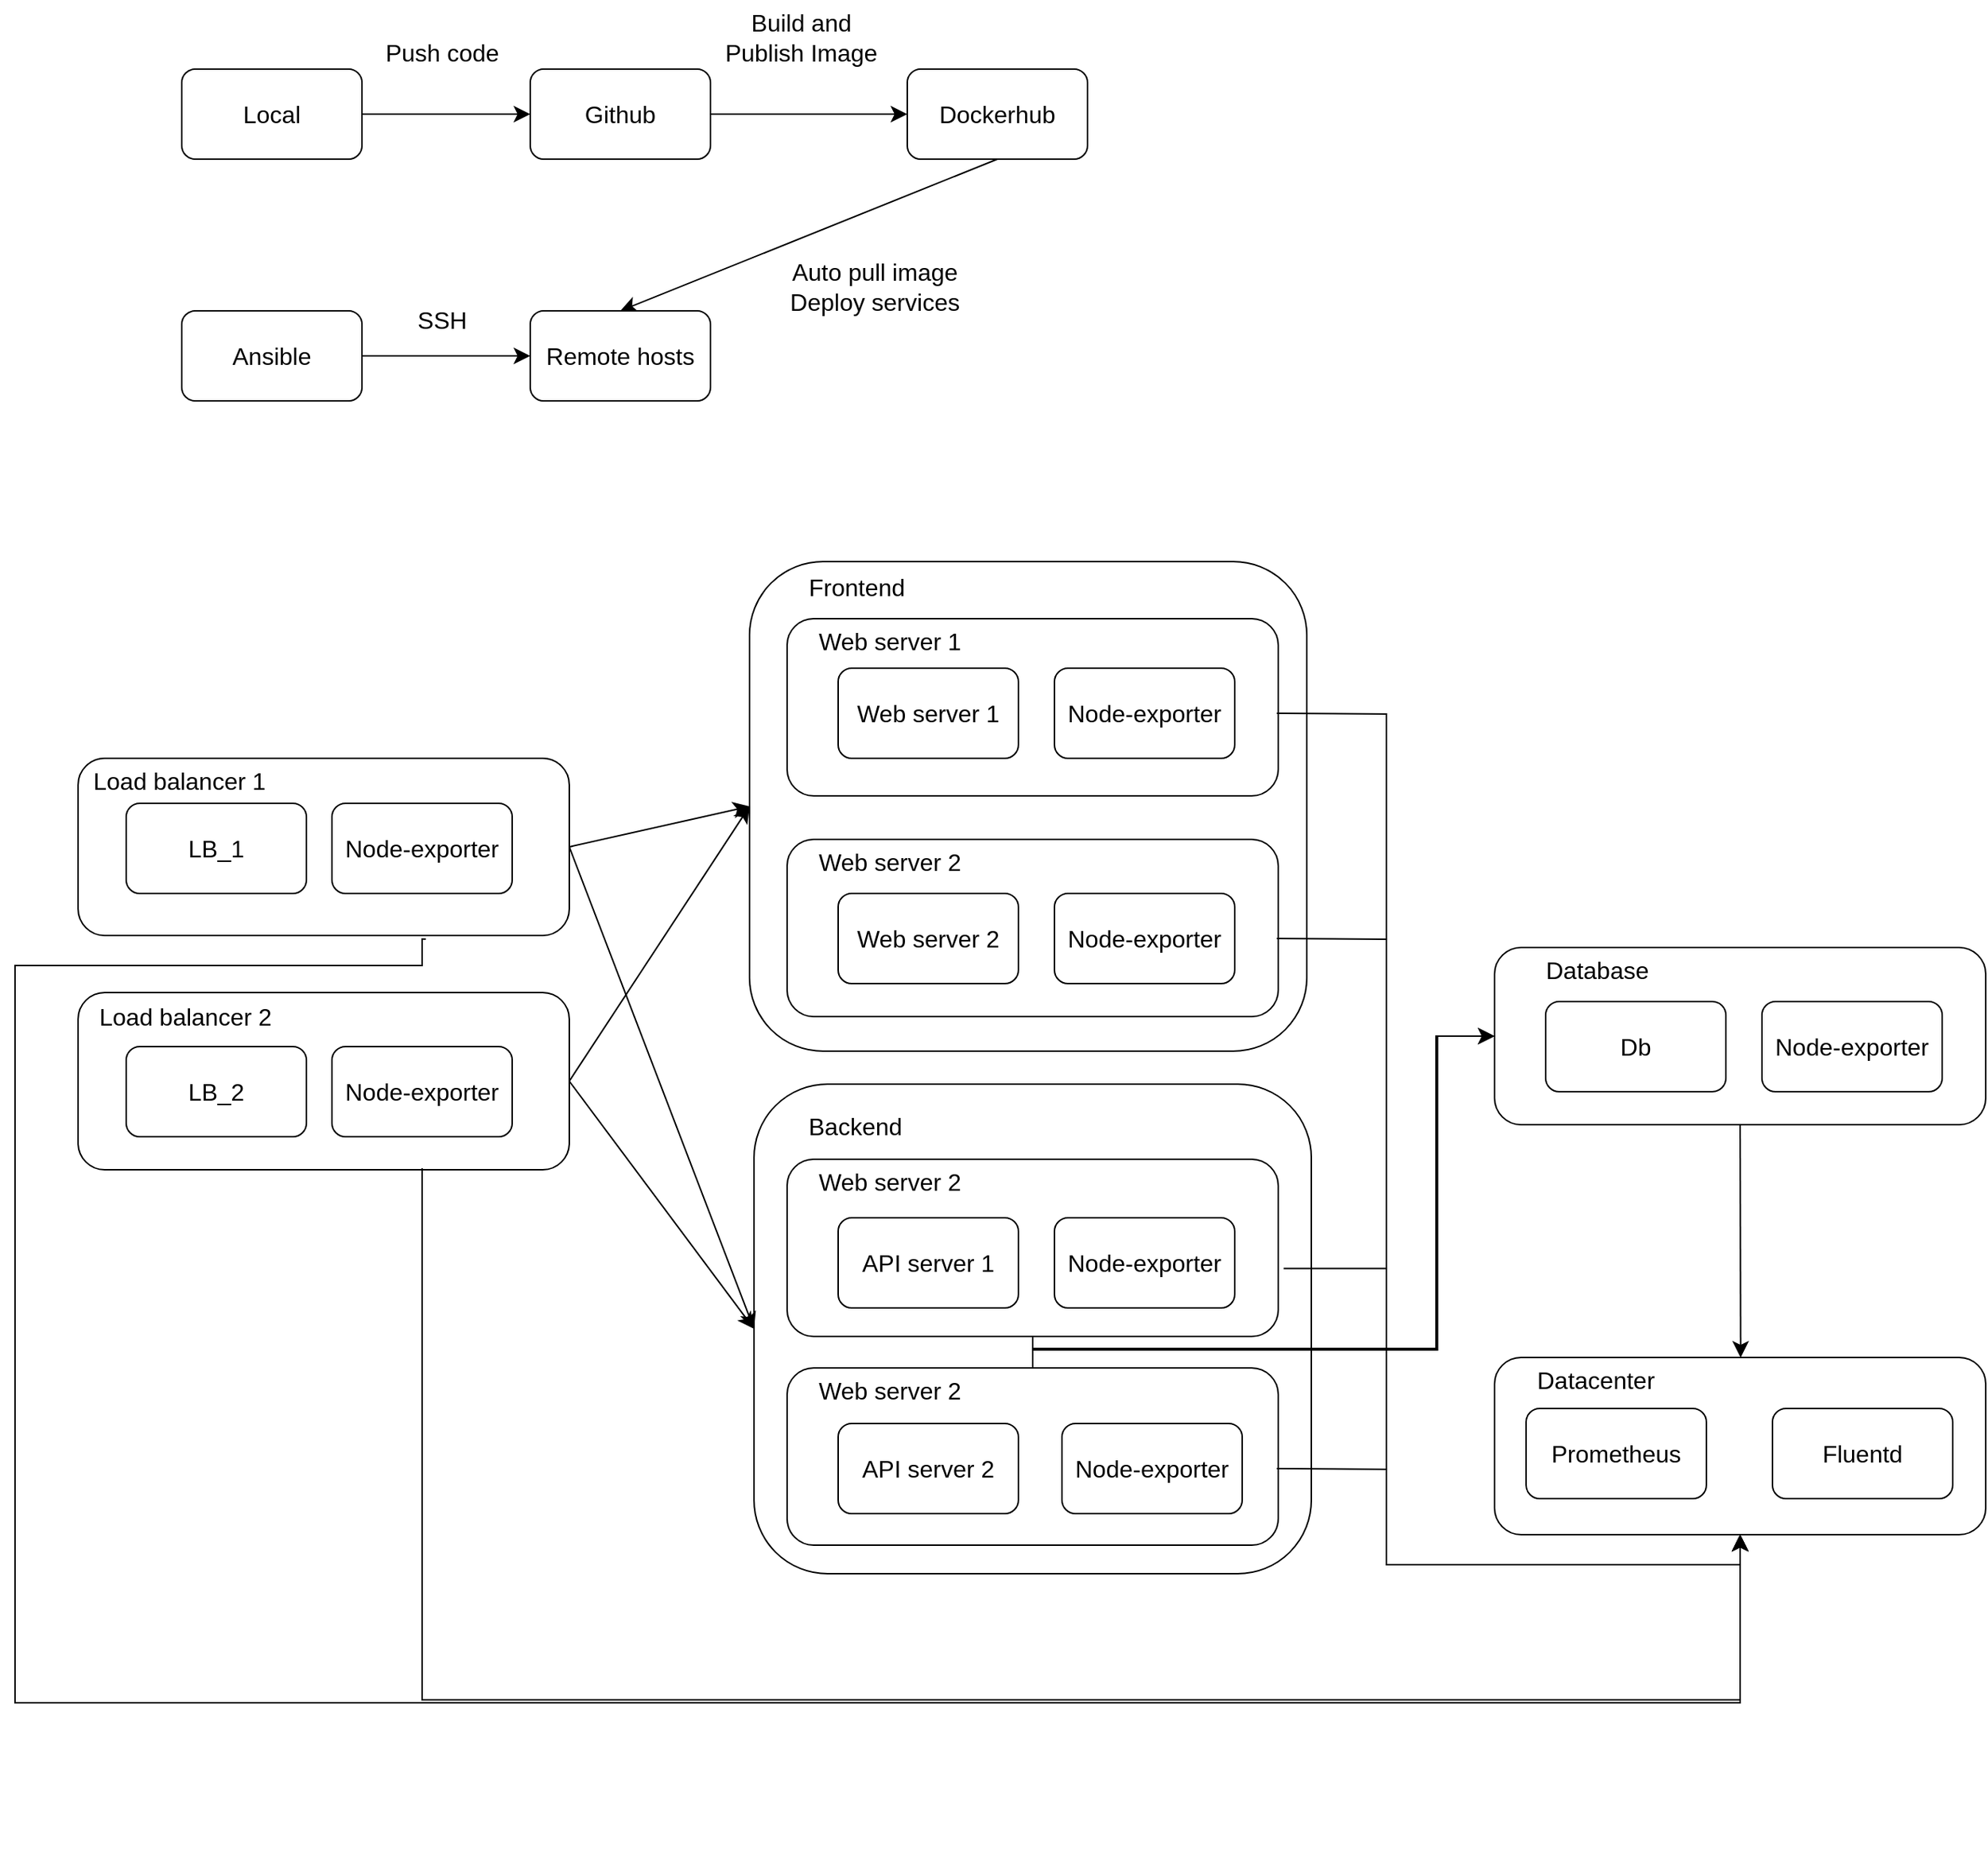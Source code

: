 <mxfile version="21.3.4" type="device">
  <diagram name="Page-1" id="Ar8BJN4ksm3s8KqFMazd">
    <mxGraphModel dx="1753" dy="2505" grid="0" gridSize="10" guides="1" tooltips="1" connect="1" arrows="1" fold="1" page="0" pageScale="1" pageWidth="850" pageHeight="1100" math="0" shadow="0">
      <root>
        <mxCell id="0" />
        <mxCell id="1" parent="0" />
        <mxCell id="a4YqFoHQEMPrXh8h_n9O-56" value="" style="rounded=1;whiteSpace=wrap;html=1;fontSize=16;" vertex="1" parent="1">
          <mxGeometry x="172" y="542" width="371" height="326" as="geometry" />
        </mxCell>
        <mxCell id="a4YqFoHQEMPrXh8h_n9O-51" value="" style="rounded=1;whiteSpace=wrap;html=1;fontSize=16;" vertex="1" parent="1">
          <mxGeometry x="169" y="194" width="371" height="326" as="geometry" />
        </mxCell>
        <mxCell id="a4YqFoHQEMPrXh8h_n9O-68" style="edgeStyle=none;curved=1;rounded=0;orthogonalLoop=1;jettySize=auto;html=1;exitX=0.5;exitY=1;exitDx=0;exitDy=0;entryX=0.501;entryY=0.001;entryDx=0;entryDy=0;entryPerimeter=0;fontSize=12;startSize=8;endSize=8;" edge="1" parent="1" source="a4YqFoHQEMPrXh8h_n9O-49" target="a4YqFoHQEMPrXh8h_n9O-35">
          <mxGeometry relative="1" as="geometry" />
        </mxCell>
        <mxCell id="a4YqFoHQEMPrXh8h_n9O-49" value="" style="rounded=1;whiteSpace=wrap;html=1;fontSize=16;" vertex="1" parent="1">
          <mxGeometry x="665" y="451" width="327" height="118" as="geometry" />
        </mxCell>
        <mxCell id="a4YqFoHQEMPrXh8h_n9O-50" value="Database" style="text;html=1;align=center;verticalAlign=middle;resizable=0;points=[];autosize=1;strokeColor=none;fillColor=none;fontSize=16;" vertex="1" parent="1">
          <mxGeometry x="689" y="450" width="87" height="31" as="geometry" />
        </mxCell>
        <mxCell id="a4YqFoHQEMPrXh8h_n9O-72" style="edgeStyle=orthogonalEdgeStyle;rounded=0;orthogonalLoop=1;jettySize=auto;html=1;exitX=0.5;exitY=0;exitDx=0;exitDy=0;entryX=0;entryY=0.5;entryDx=0;entryDy=0;fontSize=12;startSize=8;endSize=8;" edge="1" parent="1" source="a4YqFoHQEMPrXh8h_n9O-47" target="a4YqFoHQEMPrXh8h_n9O-49">
          <mxGeometry relative="1" as="geometry">
            <Array as="points">
              <mxPoint x="358" y="718" />
              <mxPoint x="626" y="718" />
              <mxPoint x="626" y="510" />
            </Array>
          </mxGeometry>
        </mxCell>
        <mxCell id="a4YqFoHQEMPrXh8h_n9O-47" value="" style="rounded=1;whiteSpace=wrap;html=1;fontSize=16;" vertex="1" parent="1">
          <mxGeometry x="194" y="731" width="327" height="118" as="geometry" />
        </mxCell>
        <mxCell id="a4YqFoHQEMPrXh8h_n9O-48" value="Web server 2" style="text;html=1;align=center;verticalAlign=middle;resizable=0;points=[];autosize=1;strokeColor=none;fillColor=none;fontSize=16;" vertex="1" parent="1">
          <mxGeometry x="205" y="730" width="113" height="31" as="geometry" />
        </mxCell>
        <mxCell id="a4YqFoHQEMPrXh8h_n9O-71" style="edgeStyle=orthogonalEdgeStyle;rounded=0;orthogonalLoop=1;jettySize=auto;html=1;exitX=0.5;exitY=1;exitDx=0;exitDy=0;entryX=0;entryY=0.5;entryDx=0;entryDy=0;fontSize=12;startSize=8;endSize=8;" edge="1" parent="1" source="a4YqFoHQEMPrXh8h_n9O-45" target="a4YqFoHQEMPrXh8h_n9O-49">
          <mxGeometry relative="1" as="geometry">
            <Array as="points">
              <mxPoint x="358" y="719" />
              <mxPoint x="627" y="719" />
              <mxPoint x="627" y="510" />
            </Array>
          </mxGeometry>
        </mxCell>
        <mxCell id="a4YqFoHQEMPrXh8h_n9O-45" value="" style="rounded=1;whiteSpace=wrap;html=1;fontSize=16;" vertex="1" parent="1">
          <mxGeometry x="194" y="592" width="327" height="118" as="geometry" />
        </mxCell>
        <mxCell id="a4YqFoHQEMPrXh8h_n9O-46" value="Web server 2" style="text;html=1;align=center;verticalAlign=middle;resizable=0;points=[];autosize=1;strokeColor=none;fillColor=none;fontSize=16;" vertex="1" parent="1">
          <mxGeometry x="205" y="591" width="113" height="31" as="geometry" />
        </mxCell>
        <mxCell id="a4YqFoHQEMPrXh8h_n9O-41" value="" style="rounded=1;whiteSpace=wrap;html=1;fontSize=16;" vertex="1" parent="1">
          <mxGeometry x="194" y="379" width="327" height="118" as="geometry" />
        </mxCell>
        <mxCell id="a4YqFoHQEMPrXh8h_n9O-37" value="" style="rounded=1;whiteSpace=wrap;html=1;fontSize=16;" vertex="1" parent="1">
          <mxGeometry x="194" y="232" width="327" height="118" as="geometry" />
        </mxCell>
        <mxCell id="a4YqFoHQEMPrXh8h_n9O-35" value="" style="rounded=1;whiteSpace=wrap;html=1;fontSize=16;" vertex="1" parent="1">
          <mxGeometry x="665" y="724" width="327" height="118" as="geometry" />
        </mxCell>
        <mxCell id="a4YqFoHQEMPrXh8h_n9O-59" style="edgeStyle=none;curved=1;rounded=0;orthogonalLoop=1;jettySize=auto;html=1;exitX=1;exitY=0.5;exitDx=0;exitDy=0;entryX=0;entryY=0.5;entryDx=0;entryDy=0;fontSize=12;startSize=8;endSize=8;" edge="1" parent="1" source="a4YqFoHQEMPrXh8h_n9O-34" target="a4YqFoHQEMPrXh8h_n9O-51">
          <mxGeometry relative="1" as="geometry" />
        </mxCell>
        <mxCell id="a4YqFoHQEMPrXh8h_n9O-60" style="edgeStyle=none;curved=1;rounded=0;orthogonalLoop=1;jettySize=auto;html=1;exitX=1;exitY=0.5;exitDx=0;exitDy=0;entryX=0;entryY=0.5;entryDx=0;entryDy=0;fontSize=12;startSize=8;endSize=8;" edge="1" parent="1" source="a4YqFoHQEMPrXh8h_n9O-34" target="a4YqFoHQEMPrXh8h_n9O-56">
          <mxGeometry relative="1" as="geometry" />
        </mxCell>
        <mxCell id="a4YqFoHQEMPrXh8h_n9O-34" value="" style="rounded=1;whiteSpace=wrap;html=1;fontSize=16;" vertex="1" parent="1">
          <mxGeometry x="-278" y="481" width="327" height="118" as="geometry" />
        </mxCell>
        <mxCell id="a4YqFoHQEMPrXh8h_n9O-57" style="edgeStyle=none;curved=1;rounded=0;orthogonalLoop=1;jettySize=auto;html=1;exitX=1;exitY=0.5;exitDx=0;exitDy=0;entryX=0;entryY=0.5;entryDx=0;entryDy=0;fontSize=12;startSize=8;endSize=8;" edge="1" parent="1" source="a4YqFoHQEMPrXh8h_n9O-31" target="a4YqFoHQEMPrXh8h_n9O-51">
          <mxGeometry relative="1" as="geometry" />
        </mxCell>
        <mxCell id="a4YqFoHQEMPrXh8h_n9O-58" style="edgeStyle=none;curved=1;rounded=0;orthogonalLoop=1;jettySize=auto;html=1;exitX=1;exitY=0.5;exitDx=0;exitDy=0;entryX=0;entryY=0.5;entryDx=0;entryDy=0;fontSize=12;startSize=8;endSize=8;" edge="1" parent="1" source="a4YqFoHQEMPrXh8h_n9O-31" target="a4YqFoHQEMPrXh8h_n9O-56">
          <mxGeometry relative="1" as="geometry" />
        </mxCell>
        <mxCell id="a4YqFoHQEMPrXh8h_n9O-31" value="" style="rounded=1;whiteSpace=wrap;html=1;fontSize=16;" vertex="1" parent="1">
          <mxGeometry x="-278" y="325" width="327" height="118" as="geometry" />
        </mxCell>
        <mxCell id="a4YqFoHQEMPrXh8h_n9O-6" style="edgeStyle=none;curved=1;rounded=0;orthogonalLoop=1;jettySize=auto;html=1;entryX=0;entryY=0.5;entryDx=0;entryDy=0;fontSize=12;startSize=8;endSize=8;" edge="1" parent="1" source="a4YqFoHQEMPrXh8h_n9O-1" target="a4YqFoHQEMPrXh8h_n9O-5">
          <mxGeometry relative="1" as="geometry" />
        </mxCell>
        <mxCell id="a4YqFoHQEMPrXh8h_n9O-1" value="Local" style="rounded=1;whiteSpace=wrap;html=1;fontSize=16;" vertex="1" parent="1">
          <mxGeometry x="-209" y="-134" width="120" height="60" as="geometry" />
        </mxCell>
        <mxCell id="a4YqFoHQEMPrXh8h_n9O-12" style="edgeStyle=none;curved=1;rounded=0;orthogonalLoop=1;jettySize=auto;html=1;entryX=0.5;entryY=0;entryDx=0;entryDy=0;fontSize=12;startSize=8;endSize=8;exitX=0.5;exitY=1;exitDx=0;exitDy=0;" edge="1" parent="1" source="a4YqFoHQEMPrXh8h_n9O-3" target="a4YqFoHQEMPrXh8h_n9O-10">
          <mxGeometry relative="1" as="geometry" />
        </mxCell>
        <mxCell id="a4YqFoHQEMPrXh8h_n9O-3" value="Dockerhub" style="rounded=1;whiteSpace=wrap;html=1;fontSize=16;" vertex="1" parent="1">
          <mxGeometry x="274" y="-134" width="120" height="60" as="geometry" />
        </mxCell>
        <mxCell id="a4YqFoHQEMPrXh8h_n9O-11" style="edgeStyle=none;curved=1;rounded=0;orthogonalLoop=1;jettySize=auto;html=1;entryX=0;entryY=0.5;entryDx=0;entryDy=0;fontSize=12;startSize=8;endSize=8;" edge="1" parent="1" source="a4YqFoHQEMPrXh8h_n9O-4" target="a4YqFoHQEMPrXh8h_n9O-10">
          <mxGeometry relative="1" as="geometry" />
        </mxCell>
        <mxCell id="a4YqFoHQEMPrXh8h_n9O-4" value="Ansible" style="rounded=1;whiteSpace=wrap;html=1;fontSize=16;" vertex="1" parent="1">
          <mxGeometry x="-209" y="27" width="120" height="60" as="geometry" />
        </mxCell>
        <mxCell id="a4YqFoHQEMPrXh8h_n9O-7" style="edgeStyle=none;curved=1;rounded=0;orthogonalLoop=1;jettySize=auto;html=1;exitX=1;exitY=0.5;exitDx=0;exitDy=0;fontSize=12;startSize=8;endSize=8;" edge="1" parent="1" source="a4YqFoHQEMPrXh8h_n9O-5" target="a4YqFoHQEMPrXh8h_n9O-3">
          <mxGeometry relative="1" as="geometry" />
        </mxCell>
        <mxCell id="a4YqFoHQEMPrXh8h_n9O-5" value="Github" style="rounded=1;whiteSpace=wrap;html=1;fontSize=16;" vertex="1" parent="1">
          <mxGeometry x="23" y="-134" width="120" height="60" as="geometry" />
        </mxCell>
        <mxCell id="a4YqFoHQEMPrXh8h_n9O-8" value="Push code" style="text;html=1;align=center;verticalAlign=middle;resizable=0;points=[];autosize=1;strokeColor=none;fillColor=none;fontSize=16;" vertex="1" parent="1">
          <mxGeometry x="-83" y="-161" width="94" height="31" as="geometry" />
        </mxCell>
        <mxCell id="a4YqFoHQEMPrXh8h_n9O-9" value="Build and &lt;br&gt;Publish Image" style="text;html=1;align=center;verticalAlign=middle;resizable=0;points=[];autosize=1;strokeColor=none;fillColor=none;fontSize=16;" vertex="1" parent="1">
          <mxGeometry x="143" y="-180" width="119" height="50" as="geometry" />
        </mxCell>
        <mxCell id="a4YqFoHQEMPrXh8h_n9O-10" value="Remote hosts" style="rounded=1;whiteSpace=wrap;html=1;fontSize=16;" vertex="1" parent="1">
          <mxGeometry x="23" y="27" width="120" height="60" as="geometry" />
        </mxCell>
        <mxCell id="a4YqFoHQEMPrXh8h_n9O-14" value="SSH" style="text;html=1;align=center;verticalAlign=middle;resizable=0;points=[];autosize=1;strokeColor=none;fillColor=none;fontSize=16;" vertex="1" parent="1">
          <mxGeometry x="-61.5" y="17" width="51" height="31" as="geometry" />
        </mxCell>
        <mxCell id="a4YqFoHQEMPrXh8h_n9O-15" value="Auto pull image&lt;br&gt;Deploy services" style="text;html=1;align=center;verticalAlign=middle;resizable=0;points=[];autosize=1;strokeColor=none;fillColor=none;fontSize=16;" vertex="1" parent="1">
          <mxGeometry x="186" y="-14" width="131" height="50" as="geometry" />
        </mxCell>
        <mxCell id="a4YqFoHQEMPrXh8h_n9O-16" value="LB_1" style="rounded=1;whiteSpace=wrap;html=1;fontSize=16;" vertex="1" parent="1">
          <mxGeometry x="-246" y="355" width="120" height="60" as="geometry" />
        </mxCell>
        <mxCell id="a4YqFoHQEMPrXh8h_n9O-17" value="LB_2" style="rounded=1;whiteSpace=wrap;html=1;fontSize=16;" vertex="1" parent="1">
          <mxGeometry x="-246" y="517" width="120" height="60" as="geometry" />
        </mxCell>
        <mxCell id="a4YqFoHQEMPrXh8h_n9O-18" value="Web server 1" style="rounded=1;whiteSpace=wrap;html=1;fontSize=16;" vertex="1" parent="1">
          <mxGeometry x="228" y="265" width="120" height="60" as="geometry" />
        </mxCell>
        <mxCell id="a4YqFoHQEMPrXh8h_n9O-20" value="Web server 2" style="rounded=1;whiteSpace=wrap;html=1;fontSize=16;" vertex="1" parent="1">
          <mxGeometry x="228" y="415" width="120" height="60" as="geometry" />
        </mxCell>
        <mxCell id="a4YqFoHQEMPrXh8h_n9O-21" value="API server 1" style="rounded=1;whiteSpace=wrap;html=1;fontSize=16;" vertex="1" parent="1">
          <mxGeometry x="228" y="631" width="120" height="60" as="geometry" />
        </mxCell>
        <mxCell id="a4YqFoHQEMPrXh8h_n9O-22" value="API server 2" style="rounded=1;whiteSpace=wrap;html=1;fontSize=16;" vertex="1" parent="1">
          <mxGeometry x="228" y="768" width="120" height="60" as="geometry" />
        </mxCell>
        <mxCell id="a4YqFoHQEMPrXh8h_n9O-23" value="Prometheus" style="rounded=1;whiteSpace=wrap;html=1;fontSize=16;" vertex="1" parent="1">
          <mxGeometry x="686" y="758" width="120" height="60" as="geometry" />
        </mxCell>
        <mxCell id="a4YqFoHQEMPrXh8h_n9O-24" value="Fluentd" style="rounded=1;whiteSpace=wrap;html=1;fontSize=16;" vertex="1" parent="1">
          <mxGeometry x="850" y="758" width="120" height="60" as="geometry" />
        </mxCell>
        <mxCell id="a4YqFoHQEMPrXh8h_n9O-61" style="edgeStyle=orthogonalEdgeStyle;curved=1;rounded=0;orthogonalLoop=1;jettySize=auto;html=1;entryX=0.5;entryY=1;entryDx=0;entryDy=0;fontSize=12;startSize=8;endSize=8;strokeColor=none;" edge="1" parent="1" source="a4YqFoHQEMPrXh8h_n9O-25" target="a4YqFoHQEMPrXh8h_n9O-23">
          <mxGeometry relative="1" as="geometry">
            <Array as="points">
              <mxPoint x="-256" y="385" />
              <mxPoint x="-256" y="1063" />
              <mxPoint x="746" y="1063" />
            </Array>
          </mxGeometry>
        </mxCell>
        <mxCell id="a4YqFoHQEMPrXh8h_n9O-62" style="edgeStyle=orthogonalEdgeStyle;rounded=0;orthogonalLoop=1;jettySize=auto;html=1;exitX=0.708;exitY=1.02;exitDx=0;exitDy=0;entryX=0.5;entryY=1;entryDx=0;entryDy=0;fontSize=12;startSize=8;endSize=8;exitPerimeter=0;" edge="1" parent="1" source="a4YqFoHQEMPrXh8h_n9O-31" target="a4YqFoHQEMPrXh8h_n9O-35">
          <mxGeometry relative="1" as="geometry">
            <Array as="points">
              <mxPoint x="-49" y="445" />
              <mxPoint x="-49" y="463" />
              <mxPoint x="-320" y="463" />
              <mxPoint x="-320" y="954" />
              <mxPoint x="828" y="954" />
            </Array>
          </mxGeometry>
        </mxCell>
        <mxCell id="a4YqFoHQEMPrXh8h_n9O-25" value="Node-exporter" style="rounded=1;whiteSpace=wrap;html=1;fontSize=16;" vertex="1" parent="1">
          <mxGeometry x="-109" y="355" width="120" height="60" as="geometry" />
        </mxCell>
        <mxCell id="a4YqFoHQEMPrXh8h_n9O-63" style="edgeStyle=orthogonalEdgeStyle;rounded=0;orthogonalLoop=1;jettySize=auto;html=1;entryX=0.5;entryY=1;entryDx=0;entryDy=0;fontSize=12;startSize=8;endSize=8;" edge="1" parent="1" target="a4YqFoHQEMPrXh8h_n9O-35">
          <mxGeometry relative="1" as="geometry">
            <mxPoint x="-49" y="598" as="sourcePoint" />
            <Array as="points">
              <mxPoint x="-49" y="952" />
              <mxPoint x="828" y="952" />
            </Array>
          </mxGeometry>
        </mxCell>
        <mxCell id="a4YqFoHQEMPrXh8h_n9O-26" value="Node-exporter" style="rounded=1;whiteSpace=wrap;html=1;fontSize=16;" vertex="1" parent="1">
          <mxGeometry x="-109" y="517" width="120" height="60" as="geometry" />
        </mxCell>
        <mxCell id="a4YqFoHQEMPrXh8h_n9O-64" style="edgeStyle=orthogonalEdgeStyle;rounded=0;orthogonalLoop=1;jettySize=auto;html=1;entryX=0.5;entryY=1;entryDx=0;entryDy=0;fontSize=12;startSize=8;endSize=8;" edge="1" parent="1" target="a4YqFoHQEMPrXh8h_n9O-35">
          <mxGeometry relative="1" as="geometry">
            <mxPoint x="520" y="295" as="sourcePoint" />
          </mxGeometry>
        </mxCell>
        <mxCell id="a4YqFoHQEMPrXh8h_n9O-27" value="Node-exporter" style="rounded=1;whiteSpace=wrap;html=1;fontSize=16;" vertex="1" parent="1">
          <mxGeometry x="372" y="265" width="120" height="60" as="geometry" />
        </mxCell>
        <mxCell id="a4YqFoHQEMPrXh8h_n9O-65" style="edgeStyle=orthogonalEdgeStyle;rounded=0;orthogonalLoop=1;jettySize=auto;html=1;entryX=0.5;entryY=1;entryDx=0;entryDy=0;fontSize=12;startSize=8;endSize=8;" edge="1" parent="1" target="a4YqFoHQEMPrXh8h_n9O-35">
          <mxGeometry relative="1" as="geometry">
            <mxPoint x="520" y="445" as="sourcePoint" />
          </mxGeometry>
        </mxCell>
        <mxCell id="a4YqFoHQEMPrXh8h_n9O-28" value="Node-exporter" style="rounded=1;whiteSpace=wrap;html=1;fontSize=16;" vertex="1" parent="1">
          <mxGeometry x="372" y="415" width="120" height="60" as="geometry" />
        </mxCell>
        <mxCell id="a4YqFoHQEMPrXh8h_n9O-66" style="edgeStyle=orthogonalEdgeStyle;rounded=0;orthogonalLoop=1;jettySize=auto;html=1;entryX=0.5;entryY=1;entryDx=0;entryDy=0;fontSize=12;startSize=8;endSize=8;exitX=1.011;exitY=0.616;exitDx=0;exitDy=0;exitPerimeter=0;" edge="1" parent="1" source="a4YqFoHQEMPrXh8h_n9O-45" target="a4YqFoHQEMPrXh8h_n9O-35">
          <mxGeometry relative="1" as="geometry" />
        </mxCell>
        <mxCell id="a4YqFoHQEMPrXh8h_n9O-29" value="Node-exporter" style="rounded=1;whiteSpace=wrap;html=1;fontSize=16;" vertex="1" parent="1">
          <mxGeometry x="372" y="631" width="120" height="60" as="geometry" />
        </mxCell>
        <mxCell id="a4YqFoHQEMPrXh8h_n9O-67" style="edgeStyle=orthogonalEdgeStyle;rounded=0;orthogonalLoop=1;jettySize=auto;html=1;entryX=0.5;entryY=1;entryDx=0;entryDy=0;fontSize=12;startSize=8;endSize=8;" edge="1" parent="1" target="a4YqFoHQEMPrXh8h_n9O-35">
          <mxGeometry relative="1" as="geometry">
            <mxPoint x="520" y="798" as="sourcePoint" />
          </mxGeometry>
        </mxCell>
        <mxCell id="a4YqFoHQEMPrXh8h_n9O-30" value="Node-exporter" style="rounded=1;whiteSpace=wrap;html=1;fontSize=16;" vertex="1" parent="1">
          <mxGeometry x="377" y="768" width="120" height="60" as="geometry" />
        </mxCell>
        <mxCell id="a4YqFoHQEMPrXh8h_n9O-32" value="Load balancer 1" style="text;html=1;align=center;verticalAlign=middle;resizable=0;points=[];autosize=1;strokeColor=none;fillColor=none;fontSize=16;" vertex="1" parent="1">
          <mxGeometry x="-278" y="324" width="133" height="31" as="geometry" />
        </mxCell>
        <mxCell id="a4YqFoHQEMPrXh8h_n9O-33" value="Load balancer 2" style="text;html=1;align=center;verticalAlign=middle;resizable=0;points=[];autosize=1;strokeColor=none;fillColor=none;fontSize=16;" vertex="1" parent="1">
          <mxGeometry x="-274" y="481" width="133" height="31" as="geometry" />
        </mxCell>
        <mxCell id="a4YqFoHQEMPrXh8h_n9O-36" value="Datacenter" style="text;html=1;align=center;verticalAlign=middle;resizable=0;points=[];autosize=1;strokeColor=none;fillColor=none;fontSize=16;" vertex="1" parent="1">
          <mxGeometry x="684" y="723" width="96" height="31" as="geometry" />
        </mxCell>
        <mxCell id="a4YqFoHQEMPrXh8h_n9O-38" value="Web server 1" style="text;html=1;align=center;verticalAlign=middle;resizable=0;points=[];autosize=1;strokeColor=none;fillColor=none;fontSize=16;" vertex="1" parent="1">
          <mxGeometry x="205" y="231" width="113" height="31" as="geometry" />
        </mxCell>
        <mxCell id="a4YqFoHQEMPrXh8h_n9O-39" value="Db" style="rounded=1;whiteSpace=wrap;html=1;fontSize=16;" vertex="1" parent="1">
          <mxGeometry x="699" y="487" width="120" height="60" as="geometry" />
        </mxCell>
        <mxCell id="a4YqFoHQEMPrXh8h_n9O-40" value="Node-exporter" style="rounded=1;whiteSpace=wrap;html=1;fontSize=16;" vertex="1" parent="1">
          <mxGeometry x="843" y="487" width="120" height="60" as="geometry" />
        </mxCell>
        <mxCell id="a4YqFoHQEMPrXh8h_n9O-42" value="Web server 2" style="text;html=1;align=center;verticalAlign=middle;resizable=0;points=[];autosize=1;strokeColor=none;fillColor=none;fontSize=16;" vertex="1" parent="1">
          <mxGeometry x="205" y="378" width="113" height="31" as="geometry" />
        </mxCell>
        <mxCell id="a4YqFoHQEMPrXh8h_n9O-52" value="Frontend" style="text;html=1;align=center;verticalAlign=middle;resizable=0;points=[];autosize=1;strokeColor=none;fillColor=none;fontSize=16;" vertex="1" parent="1">
          <mxGeometry x="199" y="195" width="82" height="31" as="geometry" />
        </mxCell>
        <mxCell id="a4YqFoHQEMPrXh8h_n9O-53" value="Backend" style="text;html=1;align=center;verticalAlign=middle;resizable=0;points=[];autosize=1;strokeColor=none;fillColor=none;fontSize=16;" vertex="1" parent="1">
          <mxGeometry x="199" y="554" width="80" height="31" as="geometry" />
        </mxCell>
      </root>
    </mxGraphModel>
  </diagram>
</mxfile>

